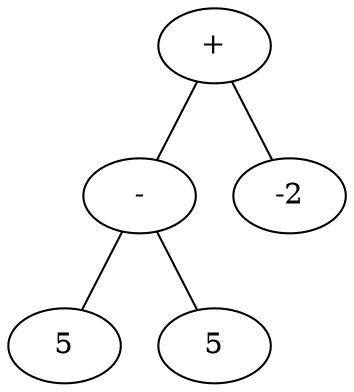 graph G {
	n20 [label = "+"];
	n20 -- n21;
	n21 [label = "-"];
	n21 -- n22;
	n22 [label = "5"];
	n21 -- n25;
	n25 [label = "5"];
	n20 -- n28;
	n28 [label = "-2"];
}

